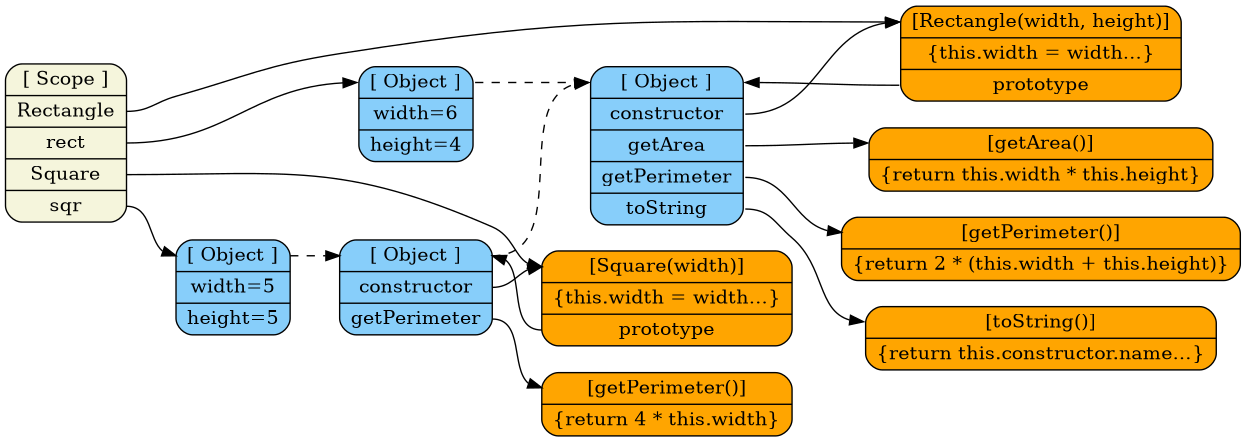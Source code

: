 digraph finite_state_machine {
  size="8.3,8"
  rankdir = "LR"

  /* Execution Contexts */
  node [shape=Mrecord, fillcolor=beige, style=filled];
  top [label="<__proto__>[ Scope ]|<Rectangle>Rectangle|<rect>rect|<Square>Square|<sqr>sqr"];

  /* Normal Objects */
  node [shape = Mrecord, fillcolor=lightskyblue, style=filled];
  ob_RectProto [label = "<__proto__>[ Object ]|<constructor>constructor|<getArea>getArea|<getPerimeter>getPerimeter|<toString>toString"];
  ob_SquareProto [label = "<__proto__>[ Object ]|<constructor>constructor|<getPerimeter>getPerimeter"];
  ob_rect [label = "<__proto__>[ Object ]|<width>width=6|<height>height=4"];
  ob_sqr [label = "<__proto__>[ Object ]|<width>width=5|<height>height=5"];

  /* Function Objects */
  node [shape = Mrecord, fillcolor=orange, style=filled];
  fn_Rectangle [label="<__proto__>[Rectangle(width, height)]|\{this.width = width…\}|<prototype>prototype"];
  fn_Square [label="<__proto__>[Square(width)]|\{this.width = width…\}|<prototype>prototype"];
  fn_getArea [label="<__proto__>[getArea()]|\{return this.width * this.height\}"];
  fn_getPerimeter [label="<__proto__>[getPerimeter()]|\{return 2 * (this.width + this.height)\}"];
  fn_toString [label="<__proto__>[toString()]|\{return this.constructor.name…\}"];
  fn_getPerimeter2 [label="<__proto__>[getPerimeter()]|\{return 4 * this.width\}"];

  /* References */
  top:Rectangle -> fn_Rectangle:__proto__;
  top:Square -> fn_Square:__proto__;
  top:rect -> ob_rect:__proto__;
  top:sqr -> ob_sqr:__proto__;
  fn_Rectangle:prototype -> ob_RectProto:__proto__;
  fn_Square:prototype -> ob_SquareProto:__proto__;
  ob_RectProto:constructor -> fn_Rectangle:__proto__;
  ob_RectProto:getArea -> fn_getArea:__proto__;
  ob_RectProto:getPerimeter -> fn_getPerimeter:__proto__;
  ob_RectProto:toString -> fn_toString:__proto__;
  ob_SquareProto:constructor -> fn_Square:__proto__;
  ob_SquareProto:getPerimeter -> fn_getPerimeter2:__proto__;

  /* Inheritance Chains */
  edge [style=dashed]
  ob_rect:__proto__ -> ob_RectProto:__proto__;
  ob_sqr:__proto__ -> ob_SquareProto:__proto__;
  ob_SquareProto:__proto__ -> ob_RectProto:__proto__;

}